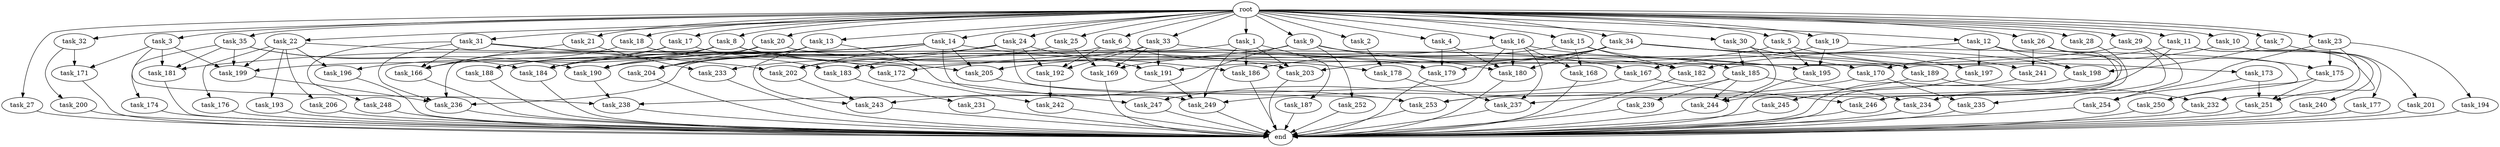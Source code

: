 digraph G {
  root [size="0.000000"];
  task_1 [size="2.048000"];
  task_2 [size="2.048000"];
  task_3 [size="2.048000"];
  task_4 [size="2.048000"];
  task_5 [size="2.048000"];
  task_6 [size="2.048000"];
  task_7 [size="2.048000"];
  task_8 [size="2.048000"];
  task_9 [size="2.048000"];
  task_10 [size="2.048000"];
  task_11 [size="2.048000"];
  task_12 [size="2.048000"];
  task_13 [size="2.048000"];
  task_14 [size="2.048000"];
  task_15 [size="2.048000"];
  task_16 [size="2.048000"];
  task_17 [size="2.048000"];
  task_18 [size="2.048000"];
  task_19 [size="2.048000"];
  task_20 [size="2.048000"];
  task_21 [size="2.048000"];
  task_22 [size="2.048000"];
  task_23 [size="2.048000"];
  task_24 [size="2.048000"];
  task_25 [size="2.048000"];
  task_26 [size="2.048000"];
  task_27 [size="2.048000"];
  task_28 [size="2.048000"];
  task_29 [size="2.048000"];
  task_30 [size="2.048000"];
  task_31 [size="2.048000"];
  task_32 [size="2.048000"];
  task_33 [size="2.048000"];
  task_34 [size="2.048000"];
  task_35 [size="2.048000"];
  task_166 [size="2113123909.632000"];
  task_167 [size="2010044694.528000"];
  task_168 [size="1271310319.616000"];
  task_169 [size="2851858284.544000"];
  task_170 [size="704374636.544000"];
  task_171 [size="2147483648.000000"];
  task_172 [size="704374636.544000"];
  task_173 [size="1717986918.400000"];
  task_174 [size="154618822.656000"];
  task_175 [size="704374636.544000"];
  task_176 [size="1717986918.400000"];
  task_177 [size="274877906.944000"];
  task_178 [size="343597383.680000"];
  task_179 [size="1821066133.504000"];
  task_180 [size="2525440770.048000"];
  task_181 [size="652835028.992000"];
  task_182 [size="1546188226.560000"];
  task_183 [size="1151051235.328000"];
  task_184 [size="652835028.992000"];
  task_185 [size="996432412.672000"];
  task_186 [size="2010044694.528000"];
  task_187 [size="1099511627.776000"];
  task_188 [size="584115552.256000"];
  task_189 [size="1546188226.560000"];
  task_190 [size="1838246002.688000"];
  task_191 [size="2937757630.464000"];
  task_192 [size="1614907703.296000"];
  task_193 [size="1717986918.400000"];
  task_194 [size="274877906.944000"];
  task_195 [size="4483945857.024000"];
  task_196 [size="2147483648.000000"];
  task_197 [size="1666447310.848000"];
  task_198 [size="1821066133.504000"];
  task_199 [size="2731599200.256000"];
  task_200 [size="1717986918.400000"];
  task_201 [size="154618822.656000"];
  task_202 [size="1941325217.792000"];
  task_203 [size="2920577761.280000"];
  task_204 [size="652835028.992000"];
  task_205 [size="927712935.936000"];
  task_206 [size="1717986918.400000"];
  task_231 [size="618475290.624000"];
  task_232 [size="1116691496.960000"];
  task_233 [size="2233382993.920000"];
  task_234 [size="1374389534.720000"];
  task_235 [size="1460288880.640000"];
  task_236 [size="1752346656.768000"];
  task_237 [size="2576980377.600000"];
  task_238 [size="1477468749.824000"];
  task_239 [size="1099511627.776000"];
  task_240 [size="154618822.656000"];
  task_241 [size="1821066133.504000"];
  task_242 [size="773094113.280000"];
  task_243 [size="738734374.912000"];
  task_244 [size="2095944040.448000"];
  task_245 [size="1391569403.904000"];
  task_246 [size="962072674.304000"];
  task_247 [size="773094113.280000"];
  task_248 [size="154618822.656000"];
  task_249 [size="2542620639.232000"];
  task_250 [size="773094113.280000"];
  task_251 [size="584115552.256000"];
  task_252 [size="429496729.600000"];
  task_253 [size="446676598.784000"];
  task_254 [size="1666447310.848000"];
  end [size="0.000000"];

  root -> task_1 [size="1.000000"];
  root -> task_2 [size="1.000000"];
  root -> task_3 [size="1.000000"];
  root -> task_4 [size="1.000000"];
  root -> task_5 [size="1.000000"];
  root -> task_6 [size="1.000000"];
  root -> task_7 [size="1.000000"];
  root -> task_8 [size="1.000000"];
  root -> task_9 [size="1.000000"];
  root -> task_10 [size="1.000000"];
  root -> task_11 [size="1.000000"];
  root -> task_12 [size="1.000000"];
  root -> task_13 [size="1.000000"];
  root -> task_14 [size="1.000000"];
  root -> task_15 [size="1.000000"];
  root -> task_16 [size="1.000000"];
  root -> task_17 [size="1.000000"];
  root -> task_18 [size="1.000000"];
  root -> task_19 [size="1.000000"];
  root -> task_20 [size="1.000000"];
  root -> task_21 [size="1.000000"];
  root -> task_22 [size="1.000000"];
  root -> task_23 [size="1.000000"];
  root -> task_24 [size="1.000000"];
  root -> task_25 [size="1.000000"];
  root -> task_26 [size="1.000000"];
  root -> task_27 [size="1.000000"];
  root -> task_28 [size="1.000000"];
  root -> task_29 [size="1.000000"];
  root -> task_30 [size="1.000000"];
  root -> task_31 [size="1.000000"];
  root -> task_32 [size="1.000000"];
  root -> task_33 [size="1.000000"];
  root -> task_34 [size="1.000000"];
  root -> task_35 [size="1.000000"];
  task_1 -> task_186 [size="536870912.000000"];
  task_1 -> task_187 [size="536870912.000000"];
  task_1 -> task_190 [size="536870912.000000"];
  task_1 -> task_203 [size="536870912.000000"];
  task_1 -> task_249 [size="536870912.000000"];
  task_2 -> task_178 [size="134217728.000000"];
  task_3 -> task_171 [size="209715200.000000"];
  task_3 -> task_181 [size="209715200.000000"];
  task_3 -> task_199 [size="209715200.000000"];
  task_3 -> task_238 [size="209715200.000000"];
  task_4 -> task_179 [size="134217728.000000"];
  task_4 -> task_180 [size="134217728.000000"];
  task_5 -> task_173 [size="838860800.000000"];
  task_5 -> task_195 [size="838860800.000000"];
  task_5 -> task_202 [size="838860800.000000"];
  task_6 -> task_178 [size="33554432.000000"];
  task_6 -> task_192 [size="33554432.000000"];
  task_6 -> task_236 [size="33554432.000000"];
  task_7 -> task_198 [size="75497472.000000"];
  task_7 -> task_201 [size="75497472.000000"];
  task_8 -> task_188 [size="209715200.000000"];
  task_8 -> task_190 [size="209715200.000000"];
  task_8 -> task_196 [size="209715200.000000"];
  task_8 -> task_203 [size="209715200.000000"];
  task_8 -> task_205 [size="209715200.000000"];
  task_8 -> task_236 [size="209715200.000000"];
  task_9 -> task_172 [size="209715200.000000"];
  task_9 -> task_180 [size="209715200.000000"];
  task_9 -> task_195 [size="209715200.000000"];
  task_9 -> task_243 [size="209715200.000000"];
  task_9 -> task_252 [size="209715200.000000"];
  task_10 -> task_170 [size="134217728.000000"];
  task_10 -> task_177 [size="134217728.000000"];
  task_11 -> task_183 [size="75497472.000000"];
  task_11 -> task_240 [size="75497472.000000"];
  task_11 -> task_251 [size="75497472.000000"];
  task_11 -> task_253 [size="75497472.000000"];
  task_12 -> task_182 [size="134217728.000000"];
  task_12 -> task_197 [size="134217728.000000"];
  task_12 -> task_198 [size="134217728.000000"];
  task_12 -> task_246 [size="134217728.000000"];
  task_13 -> task_188 [size="75497472.000000"];
  task_13 -> task_204 [size="75497472.000000"];
  task_13 -> task_243 [size="75497472.000000"];
  task_13 -> task_247 [size="75497472.000000"];
  task_14 -> task_181 [size="33554432.000000"];
  task_14 -> task_184 [size="33554432.000000"];
  task_14 -> task_186 [size="33554432.000000"];
  task_14 -> task_202 [size="33554432.000000"];
  task_14 -> task_205 [size="33554432.000000"];
  task_14 -> task_249 [size="33554432.000000"];
  task_15 -> task_168 [size="411041792.000000"];
  task_15 -> task_182 [size="411041792.000000"];
  task_15 -> task_185 [size="411041792.000000"];
  task_15 -> task_186 [size="411041792.000000"];
  task_16 -> task_168 [size="209715200.000000"];
  task_16 -> task_170 [size="209715200.000000"];
  task_16 -> task_180 [size="209715200.000000"];
  task_16 -> task_205 [size="209715200.000000"];
  task_16 -> task_237 [size="209715200.000000"];
  task_16 -> task_238 [size="209715200.000000"];
  task_17 -> task_166 [size="134217728.000000"];
  task_17 -> task_172 [size="134217728.000000"];
  task_17 -> task_184 [size="134217728.000000"];
  task_18 -> task_166 [size="411041792.000000"];
  task_18 -> task_183 [size="411041792.000000"];
  task_19 -> task_167 [size="301989888.000000"];
  task_19 -> task_195 [size="301989888.000000"];
  task_19 -> task_250 [size="301989888.000000"];
  task_20 -> task_182 [size="209715200.000000"];
  task_20 -> task_199 [size="209715200.000000"];
  task_20 -> task_204 [size="209715200.000000"];
  task_21 -> task_166 [size="411041792.000000"];
  task_21 -> task_233 [size="411041792.000000"];
  task_22 -> task_176 [size="838860800.000000"];
  task_22 -> task_193 [size="838860800.000000"];
  task_22 -> task_195 [size="838860800.000000"];
  task_22 -> task_196 [size="838860800.000000"];
  task_22 -> task_199 [size="838860800.000000"];
  task_22 -> task_206 [size="838860800.000000"];
  task_23 -> task_175 [size="134217728.000000"];
  task_23 -> task_194 [size="134217728.000000"];
  task_23 -> task_232 [size="134217728.000000"];
  task_23 -> task_234 [size="134217728.000000"];
  task_24 -> task_183 [size="75497472.000000"];
  task_24 -> task_184 [size="75497472.000000"];
  task_24 -> task_190 [size="75497472.000000"];
  task_24 -> task_191 [size="75497472.000000"];
  task_24 -> task_192 [size="75497472.000000"];
  task_24 -> task_253 [size="75497472.000000"];
  task_25 -> task_169 [size="33554432.000000"];
  task_25 -> task_204 [size="33554432.000000"];
  task_26 -> task_175 [size="209715200.000000"];
  task_26 -> task_237 [size="209715200.000000"];
  task_26 -> task_241 [size="209715200.000000"];
  task_27 -> end [size="1.000000"];
  task_28 -> task_246 [size="33554432.000000"];
  task_29 -> task_191 [size="679477248.000000"];
  task_29 -> task_235 [size="679477248.000000"];
  task_29 -> task_254 [size="679477248.000000"];
  task_30 -> task_185 [size="75497472.000000"];
  task_30 -> task_189 [size="75497472.000000"];
  task_30 -> task_244 [size="75497472.000000"];
  task_31 -> task_166 [size="75497472.000000"];
  task_31 -> task_179 [size="75497472.000000"];
  task_31 -> task_202 [size="75497472.000000"];
  task_31 -> task_236 [size="75497472.000000"];
  task_31 -> task_248 [size="75497472.000000"];
  task_32 -> task_171 [size="838860800.000000"];
  task_32 -> task_200 [size="838860800.000000"];
  task_33 -> task_167 [size="679477248.000000"];
  task_33 -> task_169 [size="679477248.000000"];
  task_33 -> task_191 [size="679477248.000000"];
  task_33 -> task_192 [size="679477248.000000"];
  task_33 -> task_233 [size="679477248.000000"];
  task_34 -> task_169 [size="679477248.000000"];
  task_34 -> task_179 [size="679477248.000000"];
  task_34 -> task_180 [size="679477248.000000"];
  task_34 -> task_189 [size="679477248.000000"];
  task_34 -> task_197 [size="679477248.000000"];
  task_34 -> task_198 [size="679477248.000000"];
  task_34 -> task_203 [size="679477248.000000"];
  task_34 -> task_241 [size="679477248.000000"];
  task_35 -> task_174 [size="75497472.000000"];
  task_35 -> task_181 [size="75497472.000000"];
  task_35 -> task_184 [size="75497472.000000"];
  task_35 -> task_190 [size="75497472.000000"];
  task_35 -> task_199 [size="75497472.000000"];
  task_166 -> end [size="1.000000"];
  task_167 -> task_246 [size="301989888.000000"];
  task_167 -> task_247 [size="301989888.000000"];
  task_168 -> end [size="1.000000"];
  task_169 -> end [size="1.000000"];
  task_170 -> task_235 [size="33554432.000000"];
  task_170 -> task_253 [size="33554432.000000"];
  task_171 -> end [size="1.000000"];
  task_172 -> task_242 [size="301989888.000000"];
  task_173 -> task_251 [size="134217728.000000"];
  task_173 -> task_254 [size="134217728.000000"];
  task_174 -> end [size="1.000000"];
  task_175 -> task_250 [size="75497472.000000"];
  task_175 -> task_251 [size="75497472.000000"];
  task_176 -> end [size="1.000000"];
  task_177 -> end [size="1.000000"];
  task_178 -> task_237 [size="838860800.000000"];
  task_179 -> end [size="1.000000"];
  task_180 -> end [size="1.000000"];
  task_181 -> end [size="1.000000"];
  task_182 -> end [size="1.000000"];
  task_183 -> task_231 [size="301989888.000000"];
  task_184 -> end [size="1.000000"];
  task_185 -> task_234 [size="536870912.000000"];
  task_185 -> task_239 [size="536870912.000000"];
  task_185 -> task_244 [size="536870912.000000"];
  task_185 -> task_249 [size="536870912.000000"];
  task_186 -> end [size="1.000000"];
  task_187 -> end [size="1.000000"];
  task_188 -> end [size="1.000000"];
  task_189 -> task_232 [size="411041792.000000"];
  task_189 -> task_244 [size="411041792.000000"];
  task_190 -> task_238 [size="301989888.000000"];
  task_191 -> task_249 [size="134217728.000000"];
  task_192 -> task_242 [size="75497472.000000"];
  task_193 -> end [size="1.000000"];
  task_194 -> end [size="1.000000"];
  task_195 -> end [size="1.000000"];
  task_196 -> end [size="1.000000"];
  task_197 -> task_245 [size="679477248.000000"];
  task_198 -> end [size="1.000000"];
  task_199 -> task_236 [size="536870912.000000"];
  task_200 -> end [size="1.000000"];
  task_201 -> end [size="1.000000"];
  task_202 -> task_243 [size="75497472.000000"];
  task_203 -> end [size="1.000000"];
  task_204 -> end [size="1.000000"];
  task_205 -> task_253 [size="33554432.000000"];
  task_206 -> end [size="1.000000"];
  task_231 -> end [size="1.000000"];
  task_232 -> end [size="1.000000"];
  task_233 -> end [size="1.000000"];
  task_234 -> end [size="1.000000"];
  task_235 -> end [size="1.000000"];
  task_236 -> end [size="1.000000"];
  task_237 -> end [size="1.000000"];
  task_238 -> end [size="1.000000"];
  task_239 -> end [size="1.000000"];
  task_240 -> end [size="1.000000"];
  task_241 -> end [size="1.000000"];
  task_242 -> end [size="1.000000"];
  task_243 -> end [size="1.000000"];
  task_244 -> end [size="1.000000"];
  task_245 -> end [size="1.000000"];
  task_246 -> end [size="1.000000"];
  task_247 -> end [size="1.000000"];
  task_248 -> end [size="1.000000"];
  task_249 -> end [size="1.000000"];
  task_250 -> end [size="1.000000"];
  task_251 -> end [size="1.000000"];
  task_252 -> end [size="1.000000"];
  task_253 -> end [size="1.000000"];
  task_254 -> end [size="1.000000"];
}
